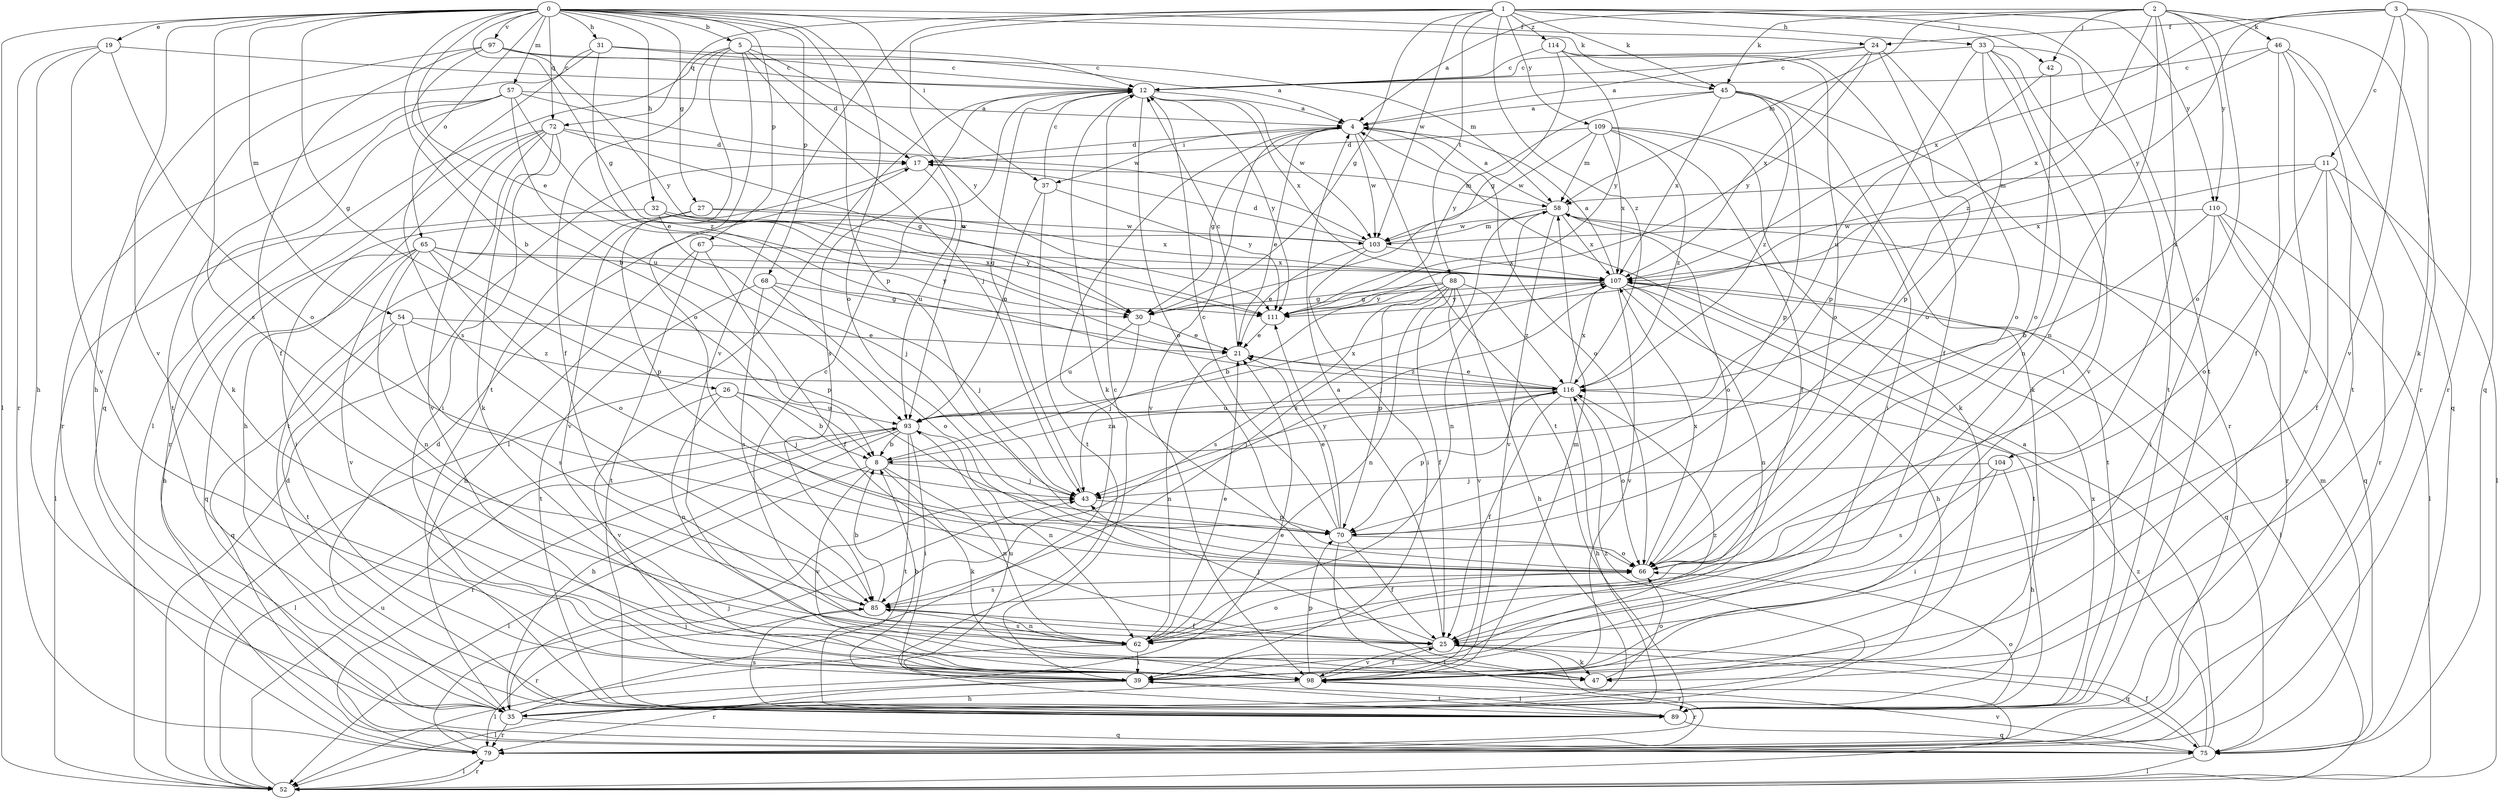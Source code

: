 strict digraph  {
0;
1;
2;
3;
4;
5;
8;
11;
12;
17;
19;
21;
24;
25;
26;
27;
30;
31;
32;
33;
35;
37;
39;
42;
43;
45;
46;
47;
52;
54;
57;
58;
62;
65;
66;
67;
68;
70;
72;
75;
79;
85;
88;
89;
93;
97;
98;
103;
104;
107;
109;
110;
111;
114;
116;
0 -> 5  [label=b];
0 -> 8  [label=b];
0 -> 19  [label=e];
0 -> 21  [label=e];
0 -> 24  [label=f];
0 -> 26  [label=g];
0 -> 27  [label=g];
0 -> 30  [label=g];
0 -> 31  [label=h];
0 -> 32  [label=h];
0 -> 37  [label=i];
0 -> 45  [label=k];
0 -> 52  [label=l];
0 -> 54  [label=m];
0 -> 57  [label=m];
0 -> 65  [label=o];
0 -> 66  [label=o];
0 -> 67  [label=p];
0 -> 68  [label=p];
0 -> 70  [label=p];
0 -> 72  [label=q];
0 -> 85  [label=s];
0 -> 97  [label=v];
0 -> 98  [label=v];
1 -> 30  [label=g];
1 -> 33  [label=h];
1 -> 42  [label=j];
1 -> 45  [label=k];
1 -> 72  [label=q];
1 -> 88  [label=t];
1 -> 89  [label=t];
1 -> 93  [label=u];
1 -> 98  [label=v];
1 -> 103  [label=w];
1 -> 109  [label=y];
1 -> 110  [label=y];
1 -> 114  [label=z];
1 -> 116  [label=z];
2 -> 4  [label=a];
2 -> 42  [label=j];
2 -> 45  [label=k];
2 -> 46  [label=k];
2 -> 58  [label=m];
2 -> 62  [label=n];
2 -> 66  [label=o];
2 -> 79  [label=r];
2 -> 104  [label=x];
2 -> 110  [label=y];
2 -> 116  [label=z];
3 -> 11  [label=c];
3 -> 24  [label=f];
3 -> 47  [label=k];
3 -> 75  [label=q];
3 -> 79  [label=r];
3 -> 98  [label=v];
3 -> 107  [label=x];
3 -> 111  [label=y];
4 -> 17  [label=d];
4 -> 21  [label=e];
4 -> 30  [label=g];
4 -> 37  [label=i];
4 -> 66  [label=o];
4 -> 89  [label=t];
4 -> 98  [label=v];
4 -> 103  [label=w];
5 -> 12  [label=c];
5 -> 17  [label=d];
5 -> 25  [label=f];
5 -> 43  [label=j];
5 -> 52  [label=l];
5 -> 66  [label=o];
5 -> 89  [label=t];
5 -> 111  [label=y];
8 -> 43  [label=j];
8 -> 47  [label=k];
8 -> 52  [label=l];
8 -> 62  [label=n];
8 -> 98  [label=v];
8 -> 116  [label=z];
11 -> 25  [label=f];
11 -> 52  [label=l];
11 -> 58  [label=m];
11 -> 66  [label=o];
11 -> 79  [label=r];
11 -> 107  [label=x];
12 -> 4  [label=a];
12 -> 47  [label=k];
12 -> 52  [label=l];
12 -> 66  [label=o];
12 -> 85  [label=s];
12 -> 103  [label=w];
12 -> 107  [label=x];
12 -> 111  [label=y];
17 -> 58  [label=m];
17 -> 93  [label=u];
17 -> 98  [label=v];
19 -> 12  [label=c];
19 -> 35  [label=h];
19 -> 66  [label=o];
19 -> 79  [label=r];
19 -> 98  [label=v];
21 -> 12  [label=c];
21 -> 62  [label=n];
21 -> 116  [label=z];
24 -> 4  [label=a];
24 -> 12  [label=c];
24 -> 66  [label=o];
24 -> 70  [label=p];
24 -> 107  [label=x];
24 -> 111  [label=y];
25 -> 4  [label=a];
25 -> 43  [label=j];
25 -> 47  [label=k];
25 -> 75  [label=q];
25 -> 79  [label=r];
25 -> 98  [label=v];
26 -> 8  [label=b];
26 -> 43  [label=j];
26 -> 62  [label=n];
26 -> 93  [label=u];
26 -> 98  [label=v];
27 -> 39  [label=i];
27 -> 70  [label=p];
27 -> 103  [label=w];
27 -> 107  [label=x];
30 -> 21  [label=e];
30 -> 43  [label=j];
30 -> 93  [label=u];
31 -> 4  [label=a];
31 -> 12  [label=c];
31 -> 75  [label=q];
31 -> 85  [label=s];
31 -> 116  [label=z];
32 -> 30  [label=g];
32 -> 43  [label=j];
32 -> 52  [label=l];
32 -> 103  [label=w];
32 -> 111  [label=y];
33 -> 12  [label=c];
33 -> 39  [label=i];
33 -> 62  [label=n];
33 -> 66  [label=o];
33 -> 70  [label=p];
33 -> 89  [label=t];
33 -> 98  [label=v];
35 -> 4  [label=a];
35 -> 17  [label=d];
35 -> 21  [label=e];
35 -> 43  [label=j];
35 -> 75  [label=q];
35 -> 79  [label=r];
35 -> 116  [label=z];
37 -> 12  [label=c];
37 -> 89  [label=t];
37 -> 93  [label=u];
37 -> 111  [label=y];
39 -> 8  [label=b];
39 -> 12  [label=c];
39 -> 52  [label=l];
39 -> 79  [label=r];
39 -> 89  [label=t];
39 -> 93  [label=u];
39 -> 116  [label=z];
42 -> 66  [label=o];
42 -> 93  [label=u];
43 -> 12  [label=c];
43 -> 70  [label=p];
45 -> 4  [label=a];
45 -> 47  [label=k];
45 -> 70  [label=p];
45 -> 79  [label=r];
45 -> 107  [label=x];
45 -> 111  [label=y];
45 -> 116  [label=z];
46 -> 12  [label=c];
46 -> 25  [label=f];
46 -> 75  [label=q];
46 -> 89  [label=t];
46 -> 98  [label=v];
46 -> 107  [label=x];
47 -> 66  [label=o];
52 -> 17  [label=d];
52 -> 79  [label=r];
52 -> 93  [label=u];
54 -> 21  [label=e];
54 -> 75  [label=q];
54 -> 85  [label=s];
54 -> 89  [label=t];
54 -> 116  [label=z];
57 -> 4  [label=a];
57 -> 21  [label=e];
57 -> 47  [label=k];
57 -> 79  [label=r];
57 -> 89  [label=t];
57 -> 93  [label=u];
57 -> 103  [label=w];
58 -> 4  [label=a];
58 -> 62  [label=n];
58 -> 66  [label=o];
58 -> 85  [label=s];
58 -> 89  [label=t];
58 -> 98  [label=v];
58 -> 103  [label=w];
58 -> 107  [label=x];
62 -> 12  [label=c];
62 -> 21  [label=e];
62 -> 39  [label=i];
62 -> 52  [label=l];
62 -> 66  [label=o];
62 -> 85  [label=s];
65 -> 35  [label=h];
65 -> 62  [label=n];
65 -> 66  [label=o];
65 -> 70  [label=p];
65 -> 75  [label=q];
65 -> 98  [label=v];
65 -> 107  [label=x];
65 -> 111  [label=y];
66 -> 85  [label=s];
66 -> 107  [label=x];
67 -> 25  [label=f];
67 -> 35  [label=h];
67 -> 89  [label=t];
67 -> 107  [label=x];
68 -> 30  [label=g];
68 -> 43  [label=j];
68 -> 66  [label=o];
68 -> 85  [label=s];
68 -> 89  [label=t];
70 -> 12  [label=c];
70 -> 21  [label=e];
70 -> 25  [label=f];
70 -> 52  [label=l];
70 -> 66  [label=o];
70 -> 111  [label=y];
72 -> 17  [label=d];
72 -> 30  [label=g];
72 -> 35  [label=h];
72 -> 39  [label=i];
72 -> 47  [label=k];
72 -> 79  [label=r];
72 -> 89  [label=t];
72 -> 98  [label=v];
75 -> 4  [label=a];
75 -> 25  [label=f];
75 -> 52  [label=l];
75 -> 58  [label=m];
75 -> 98  [label=v];
75 -> 116  [label=z];
79 -> 43  [label=j];
79 -> 52  [label=l];
85 -> 8  [label=b];
85 -> 25  [label=f];
85 -> 62  [label=n];
85 -> 79  [label=r];
88 -> 8  [label=b];
88 -> 25  [label=f];
88 -> 30  [label=g];
88 -> 35  [label=h];
88 -> 62  [label=n];
88 -> 70  [label=p];
88 -> 85  [label=s];
88 -> 98  [label=v];
88 -> 111  [label=y];
88 -> 116  [label=z];
89 -> 39  [label=i];
89 -> 66  [label=o];
89 -> 75  [label=q];
89 -> 85  [label=s];
89 -> 107  [label=x];
93 -> 8  [label=b];
93 -> 35  [label=h];
93 -> 39  [label=i];
93 -> 52  [label=l];
93 -> 62  [label=n];
93 -> 79  [label=r];
93 -> 89  [label=t];
93 -> 107  [label=x];
97 -> 8  [label=b];
97 -> 12  [label=c];
97 -> 25  [label=f];
97 -> 35  [label=h];
97 -> 58  [label=m];
97 -> 111  [label=y];
98 -> 25  [label=f];
98 -> 35  [label=h];
98 -> 58  [label=m];
98 -> 70  [label=p];
98 -> 79  [label=r];
103 -> 17  [label=d];
103 -> 21  [label=e];
103 -> 39  [label=i];
103 -> 58  [label=m];
103 -> 107  [label=x];
104 -> 35  [label=h];
104 -> 39  [label=i];
104 -> 43  [label=j];
104 -> 85  [label=s];
107 -> 4  [label=a];
107 -> 30  [label=g];
107 -> 35  [label=h];
107 -> 43  [label=j];
107 -> 52  [label=l];
107 -> 62  [label=n];
107 -> 75  [label=q];
107 -> 89  [label=t];
107 -> 98  [label=v];
107 -> 111  [label=y];
109 -> 17  [label=d];
109 -> 25  [label=f];
109 -> 39  [label=i];
109 -> 47  [label=k];
109 -> 58  [label=m];
109 -> 103  [label=w];
109 -> 107  [label=x];
109 -> 116  [label=z];
110 -> 8  [label=b];
110 -> 39  [label=i];
110 -> 52  [label=l];
110 -> 75  [label=q];
110 -> 79  [label=r];
110 -> 103  [label=w];
111 -> 21  [label=e];
114 -> 12  [label=c];
114 -> 25  [label=f];
114 -> 30  [label=g];
114 -> 66  [label=o];
114 -> 111  [label=y];
116 -> 21  [label=e];
116 -> 25  [label=f];
116 -> 35  [label=h];
116 -> 43  [label=j];
116 -> 66  [label=o];
116 -> 70  [label=p];
116 -> 93  [label=u];
116 -> 107  [label=x];
}
